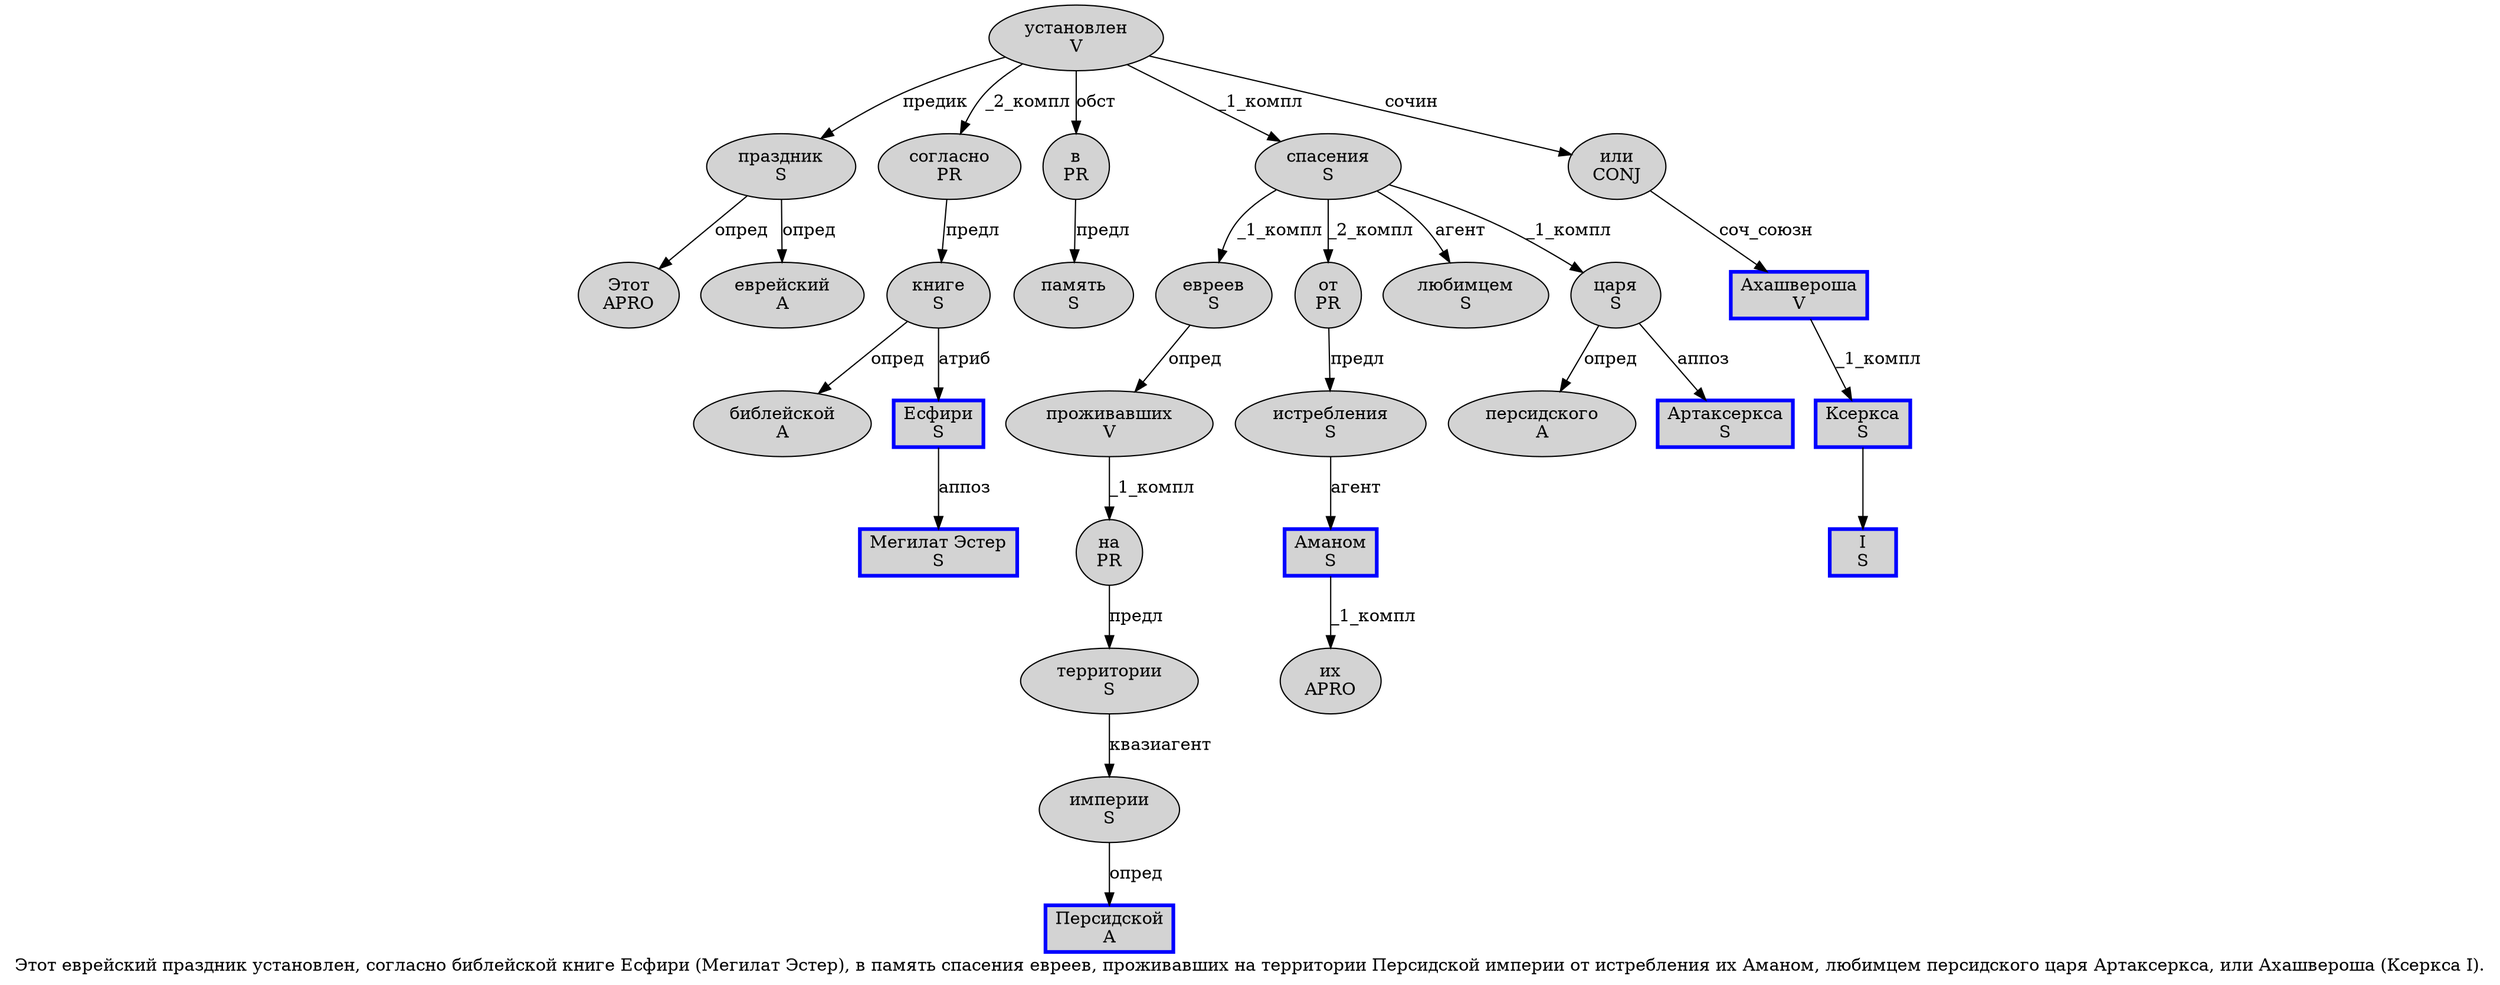 digraph SENTENCE_401 {
	graph [label="Этот еврейский праздник установлен, согласно библейской книге Есфири (Мегилат Эстер), в память спасения евреев, проживавших на территории Персидской империи от истребления их Аманом, любимцем персидского царя Артаксеркса, или Ахашвероша (Ксеркса I)."]
	node [style=filled]
		0 [label="Этот
APRO" color="" fillcolor=lightgray penwidth=1 shape=ellipse]
		1 [label="еврейский
A" color="" fillcolor=lightgray penwidth=1 shape=ellipse]
		2 [label="праздник
S" color="" fillcolor=lightgray penwidth=1 shape=ellipse]
		3 [label="установлен
V" color="" fillcolor=lightgray penwidth=1 shape=ellipse]
		5 [label="согласно
PR" color="" fillcolor=lightgray penwidth=1 shape=ellipse]
		6 [label="библейской
A" color="" fillcolor=lightgray penwidth=1 shape=ellipse]
		7 [label="книге
S" color="" fillcolor=lightgray penwidth=1 shape=ellipse]
		8 [label="Есфири
S" color=blue fillcolor=lightgray penwidth=3 shape=box]
		10 [label="Мегилат Эстер
S" color=blue fillcolor=lightgray penwidth=3 shape=box]
		13 [label="в
PR" color="" fillcolor=lightgray penwidth=1 shape=ellipse]
		14 [label="память
S" color="" fillcolor=lightgray penwidth=1 shape=ellipse]
		15 [label="спасения
S" color="" fillcolor=lightgray penwidth=1 shape=ellipse]
		16 [label="евреев
S" color="" fillcolor=lightgray penwidth=1 shape=ellipse]
		18 [label="проживавших
V" color="" fillcolor=lightgray penwidth=1 shape=ellipse]
		19 [label="на
PR" color="" fillcolor=lightgray penwidth=1 shape=ellipse]
		20 [label="территории
S" color="" fillcolor=lightgray penwidth=1 shape=ellipse]
		21 [label="Персидской
A" color=blue fillcolor=lightgray penwidth=3 shape=box]
		22 [label="империи
S" color="" fillcolor=lightgray penwidth=1 shape=ellipse]
		23 [label="от
PR" color="" fillcolor=lightgray penwidth=1 shape=ellipse]
		24 [label="истребления
S" color="" fillcolor=lightgray penwidth=1 shape=ellipse]
		25 [label="их
APRO" color="" fillcolor=lightgray penwidth=1 shape=ellipse]
		26 [label="Аманом
S" color=blue fillcolor=lightgray penwidth=3 shape=box]
		28 [label="любимцем
S" color="" fillcolor=lightgray penwidth=1 shape=ellipse]
		29 [label="персидского
A" color="" fillcolor=lightgray penwidth=1 shape=ellipse]
		30 [label="царя
S" color="" fillcolor=lightgray penwidth=1 shape=ellipse]
		31 [label="Артаксеркса
S" color=blue fillcolor=lightgray penwidth=3 shape=box]
		33 [label="или
CONJ" color="" fillcolor=lightgray penwidth=1 shape=ellipse]
		34 [label="Ахашвероша
V" color=blue fillcolor=lightgray penwidth=3 shape=box]
		36 [label="Ксеркса
S" color=blue fillcolor=lightgray penwidth=3 shape=box]
		37 [label="I
S" color=blue fillcolor=lightgray penwidth=3 shape=box]
			26 -> 25 [label="_1_компл"]
			18 -> 19 [label="_1_компл"]
			7 -> 6 [label="опред"]
			7 -> 8 [label="атриб"]
			22 -> 21 [label="опред"]
			34 -> 36 [label="_1_компл"]
			19 -> 20 [label="предл"]
			5 -> 7 [label="предл"]
			15 -> 16 [label="_1_компл"]
			15 -> 23 [label="_2_компл"]
			15 -> 28 [label="агент"]
			15 -> 30 [label="_1_компл"]
			36 -> 37
			33 -> 34 [label="соч_союзн"]
			13 -> 14 [label="предл"]
			3 -> 2 [label="предик"]
			3 -> 5 [label="_2_компл"]
			3 -> 13 [label="обст"]
			3 -> 15 [label="_1_компл"]
			3 -> 33 [label="сочин"]
			23 -> 24 [label="предл"]
			24 -> 26 [label="агент"]
			2 -> 0 [label="опред"]
			2 -> 1 [label="опред"]
			8 -> 10 [label="аппоз"]
			16 -> 18 [label="опред"]
			20 -> 22 [label="квазиагент"]
			30 -> 29 [label="опред"]
			30 -> 31 [label="аппоз"]
}